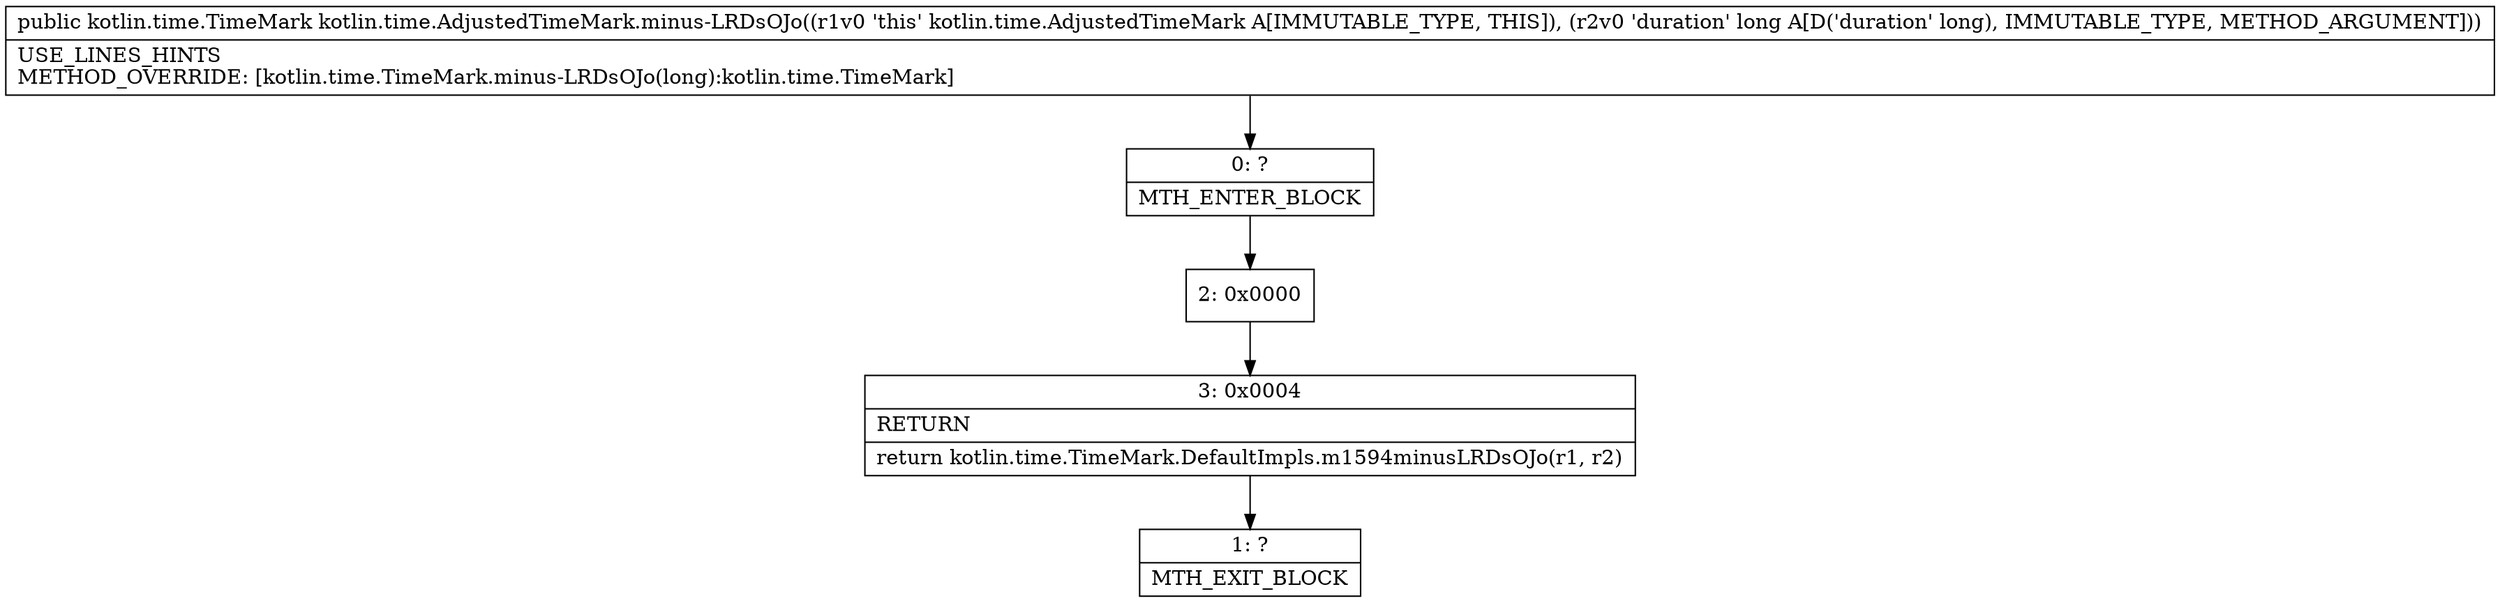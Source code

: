 digraph "CFG forkotlin.time.AdjustedTimeMark.minus\-LRDsOJo(J)Lkotlin\/time\/TimeMark;" {
Node_0 [shape=record,label="{0\:\ ?|MTH_ENTER_BLOCK\l}"];
Node_2 [shape=record,label="{2\:\ 0x0000}"];
Node_3 [shape=record,label="{3\:\ 0x0004|RETURN\l|return kotlin.time.TimeMark.DefaultImpls.m1594minusLRDsOJo(r1, r2)\l}"];
Node_1 [shape=record,label="{1\:\ ?|MTH_EXIT_BLOCK\l}"];
MethodNode[shape=record,label="{public kotlin.time.TimeMark kotlin.time.AdjustedTimeMark.minus\-LRDsOJo((r1v0 'this' kotlin.time.AdjustedTimeMark A[IMMUTABLE_TYPE, THIS]), (r2v0 'duration' long A[D('duration' long), IMMUTABLE_TYPE, METHOD_ARGUMENT]))  | USE_LINES_HINTS\lMETHOD_OVERRIDE: [kotlin.time.TimeMark.minus\-LRDsOJo(long):kotlin.time.TimeMark]\l}"];
MethodNode -> Node_0;Node_0 -> Node_2;
Node_2 -> Node_3;
Node_3 -> Node_1;
}

